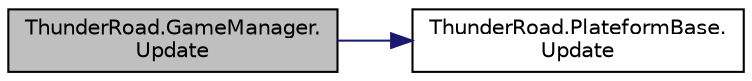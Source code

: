 digraph "ThunderRoad.GameManager.Update"
{
 // LATEX_PDF_SIZE
  edge [fontname="Helvetica",fontsize="10",labelfontname="Helvetica",labelfontsize="10"];
  node [fontname="Helvetica",fontsize="10",shape=record];
  rankdir="LR";
  Node1 [label="ThunderRoad.GameManager.\lUpdate",height=0.2,width=0.4,color="black", fillcolor="grey75", style="filled", fontcolor="black",tooltip="Updates this instance."];
  Node1 -> Node2 [color="midnightblue",fontsize="10",style="solid",fontname="Helvetica"];
  Node2 [label="ThunderRoad.PlateformBase.\lUpdate",height=0.2,width=0.4,color="black", fillcolor="white", style="filled",URL="$class_thunder_road_1_1_plateform_base.html#ae3388a5dfbe2cbffa70bac6ea1315b55",tooltip="Updates this instance."];
}
